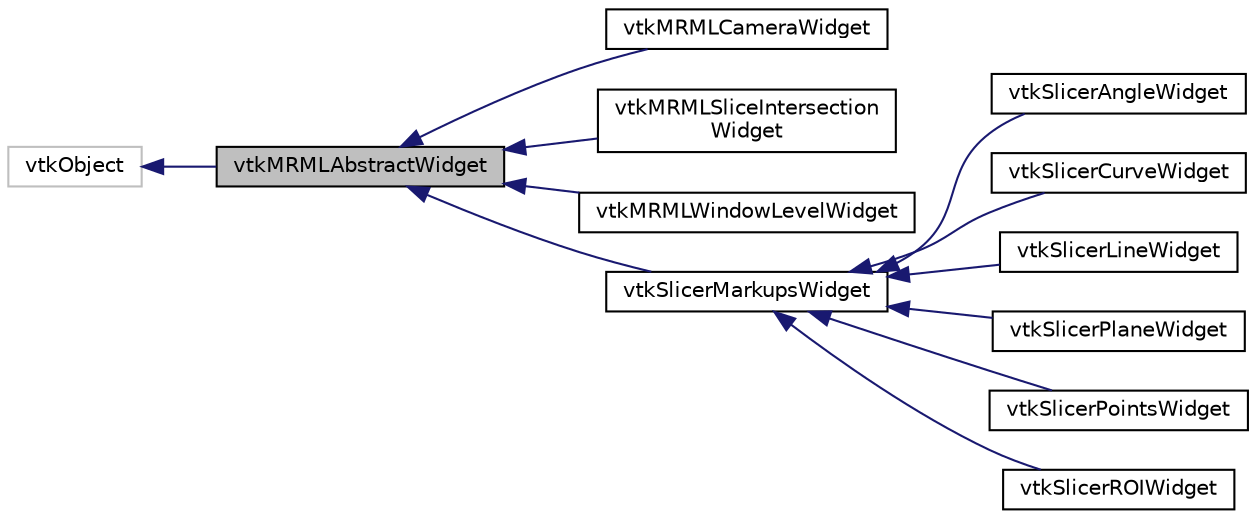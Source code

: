 digraph "vtkMRMLAbstractWidget"
{
  bgcolor="transparent";
  edge [fontname="Helvetica",fontsize="10",labelfontname="Helvetica",labelfontsize="10"];
  node [fontname="Helvetica",fontsize="10",shape=record];
  rankdir="LR";
  Node0 [label="vtkMRMLAbstractWidget",height=0.2,width=0.4,color="black", fillcolor="grey75", style="filled", fontcolor="black"];
  Node1 -> Node0 [dir="back",color="midnightblue",fontsize="10",style="solid",fontname="Helvetica"];
  Node1 [label="vtkObject",height=0.2,width=0.4,color="grey75"];
  Node0 -> Node2 [dir="back",color="midnightblue",fontsize="10",style="solid",fontname="Helvetica"];
  Node2 [label="vtkMRMLCameraWidget",height=0.2,width=0.4,color="black",URL="$classvtkMRMLCameraWidget.html",tooltip="Process camera manipulation events. "];
  Node0 -> Node3 [dir="back",color="midnightblue",fontsize="10",style="solid",fontname="Helvetica"];
  Node3 [label="vtkMRMLSliceIntersection\lWidget",height=0.2,width=0.4,color="black",URL="$classvtkMRMLSliceIntersectionWidget.html",tooltip="Show slice intersection lines. "];
  Node0 -> Node4 [dir="back",color="midnightblue",fontsize="10",style="solid",fontname="Helvetica"];
  Node4 [label="vtkMRMLWindowLevelWidget",height=0.2,width=0.4,color="black",URL="$classvtkMRMLWindowLevelWidget.html",tooltip="Show slice intersection lines. "];
  Node0 -> Node5 [dir="back",color="midnightblue",fontsize="10",style="solid",fontname="Helvetica"];
  Node5 [label="vtkSlicerMarkupsWidget",height=0.2,width=0.4,color="black",URL="$classvtkSlicerMarkupsWidget.html",tooltip="Process interaction events to update state of markup widget nodes. "];
  Node5 -> Node6 [dir="back",color="midnightblue",fontsize="10",style="solid",fontname="Helvetica"];
  Node6 [label="vtkSlicerAngleWidget",height=0.2,width=0.4,color="black",URL="$classvtkSlicerAngleWidget.html",tooltip="create an angle with a set of 3 points "];
  Node5 -> Node7 [dir="back",color="midnightblue",fontsize="10",style="solid",fontname="Helvetica"];
  Node7 [label="vtkSlicerCurveWidget",height=0.2,width=0.4,color="black",URL="$classvtkSlicerCurveWidget.html",tooltip="create a curve with a set of N points "];
  Node5 -> Node8 [dir="back",color="midnightblue",fontsize="10",style="solid",fontname="Helvetica"];
  Node8 [label="vtkSlicerLineWidget",height=0.2,width=0.4,color="black",URL="$classvtkSlicerLineWidget.html",tooltip="create a line with a set of 2 points "];
  Node5 -> Node9 [dir="back",color="midnightblue",fontsize="10",style="solid",fontname="Helvetica"];
  Node9 [label="vtkSlicerPlaneWidget",height=0.2,width=0.4,color="black",URL="$classvtkSlicerPlaneWidget.html",tooltip="create a plane with a set of 3 points "];
  Node5 -> Node10 [dir="back",color="midnightblue",fontsize="10",style="solid",fontname="Helvetica"];
  Node10 [label="vtkSlicerPointsWidget",height=0.2,width=0.4,color="black",URL="$classvtkSlicerPointsWidget.html",tooltip="Widget to display a set of interactive points. "];
  Node5 -> Node11 [dir="back",color="midnightblue",fontsize="10",style="solid",fontname="Helvetica"];
  Node11 [label="vtkSlicerROIWidget",height=0.2,width=0.4,color="black",URL="$classvtkSlicerROIWidget.html",tooltip="Create an ROI representation. "];
}
